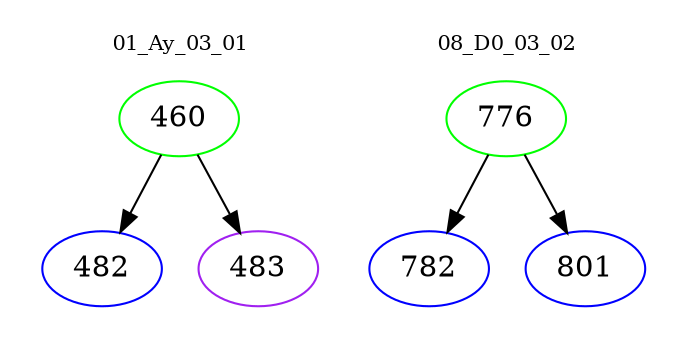 digraph{
subgraph cluster_0 {
color = white
label = "01_Ay_03_01";
fontsize=10;
T0_460 [label="460", color="green"]
T0_460 -> T0_482 [color="black"]
T0_482 [label="482", color="blue"]
T0_460 -> T0_483 [color="black"]
T0_483 [label="483", color="purple"]
}
subgraph cluster_1 {
color = white
label = "08_D0_03_02";
fontsize=10;
T1_776 [label="776", color="green"]
T1_776 -> T1_782 [color="black"]
T1_782 [label="782", color="blue"]
T1_776 -> T1_801 [color="black"]
T1_801 [label="801", color="blue"]
}
}

